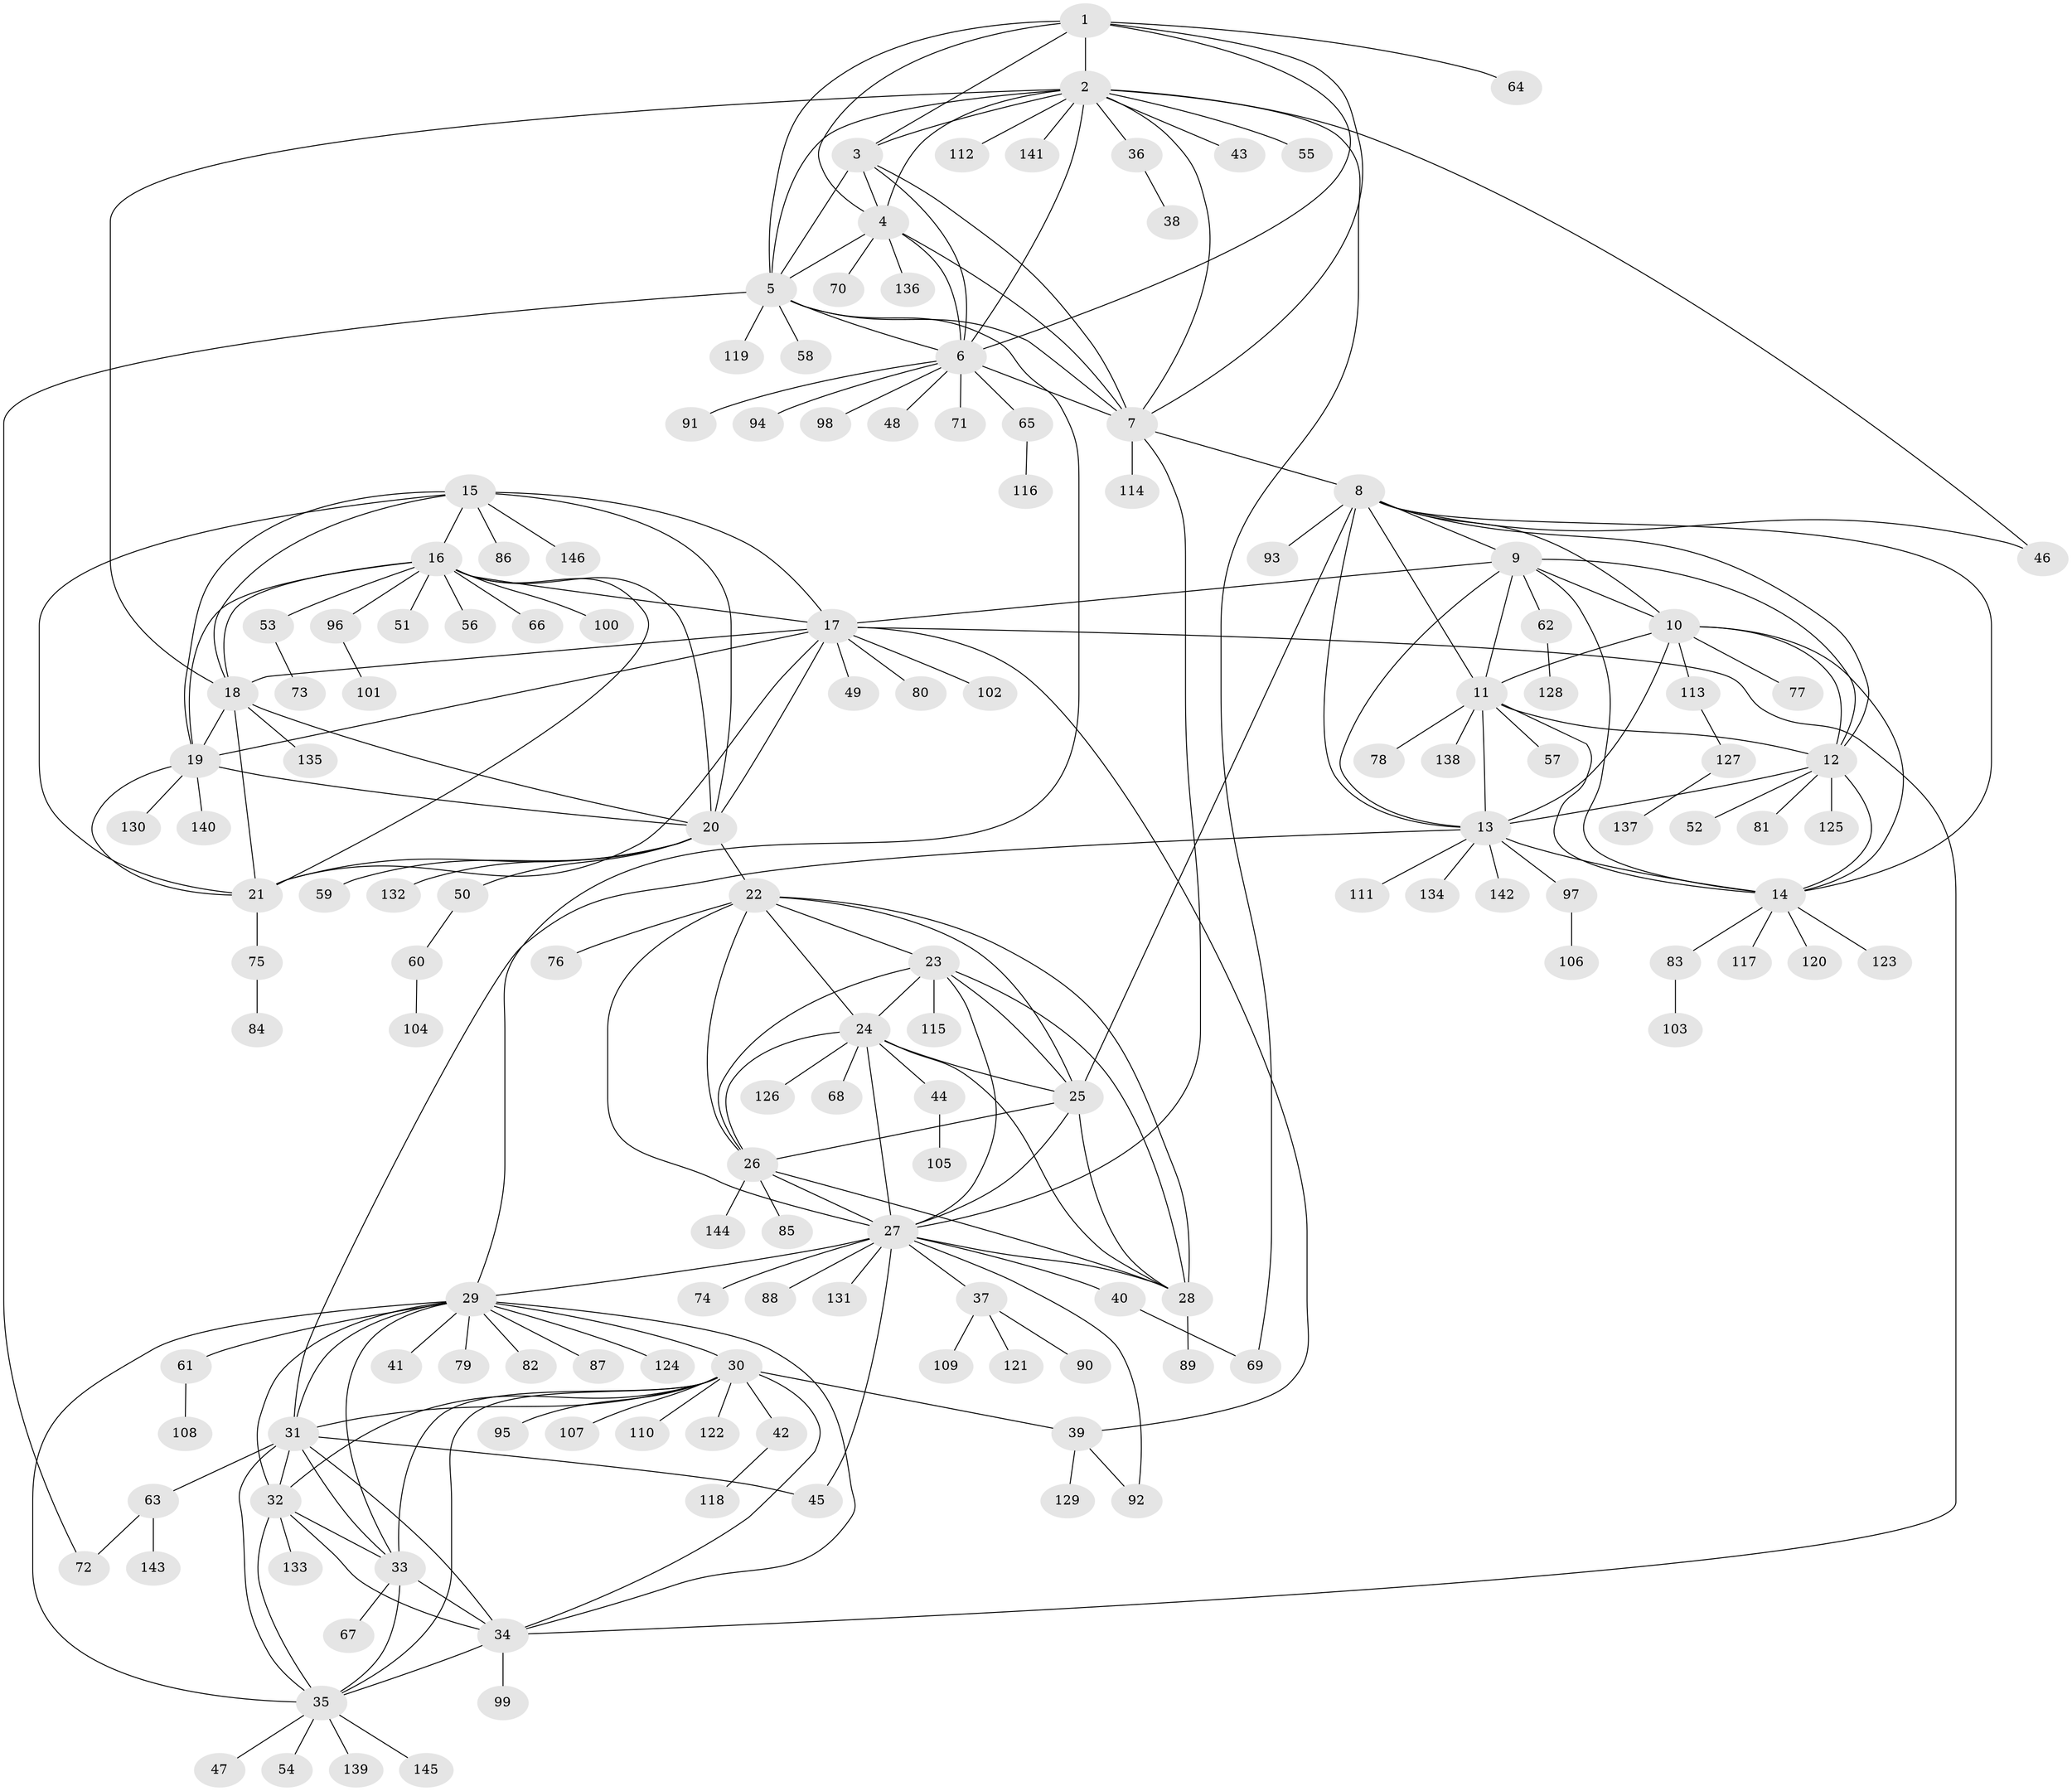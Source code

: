 // coarse degree distribution, {7: 0.05217391304347826, 13: 0.017391304347826087, 8: 0.06086956521739131, 9: 0.034782608695652174, 17: 0.008695652173913044, 10: 0.008695652173913044, 11: 0.008695652173913044, 6: 0.008695652173913044, 12: 0.017391304347826087, 4: 0.017391304347826087, 5: 0.008695652173913044, 2: 0.10434782608695652, 1: 0.6521739130434783}
// Generated by graph-tools (version 1.1) at 2025/42/03/06/25 10:42:12]
// undirected, 146 vertices, 232 edges
graph export_dot {
graph [start="1"]
  node [color=gray90,style=filled];
  1;
  2;
  3;
  4;
  5;
  6;
  7;
  8;
  9;
  10;
  11;
  12;
  13;
  14;
  15;
  16;
  17;
  18;
  19;
  20;
  21;
  22;
  23;
  24;
  25;
  26;
  27;
  28;
  29;
  30;
  31;
  32;
  33;
  34;
  35;
  36;
  37;
  38;
  39;
  40;
  41;
  42;
  43;
  44;
  45;
  46;
  47;
  48;
  49;
  50;
  51;
  52;
  53;
  54;
  55;
  56;
  57;
  58;
  59;
  60;
  61;
  62;
  63;
  64;
  65;
  66;
  67;
  68;
  69;
  70;
  71;
  72;
  73;
  74;
  75;
  76;
  77;
  78;
  79;
  80;
  81;
  82;
  83;
  84;
  85;
  86;
  87;
  88;
  89;
  90;
  91;
  92;
  93;
  94;
  95;
  96;
  97;
  98;
  99;
  100;
  101;
  102;
  103;
  104;
  105;
  106;
  107;
  108;
  109;
  110;
  111;
  112;
  113;
  114;
  115;
  116;
  117;
  118;
  119;
  120;
  121;
  122;
  123;
  124;
  125;
  126;
  127;
  128;
  129;
  130;
  131;
  132;
  133;
  134;
  135;
  136;
  137;
  138;
  139;
  140;
  141;
  142;
  143;
  144;
  145;
  146;
  1 -- 2;
  1 -- 3;
  1 -- 4;
  1 -- 5;
  1 -- 6;
  1 -- 7;
  1 -- 64;
  2 -- 3;
  2 -- 4;
  2 -- 5;
  2 -- 6;
  2 -- 7;
  2 -- 18;
  2 -- 36;
  2 -- 43;
  2 -- 46;
  2 -- 55;
  2 -- 69;
  2 -- 112;
  2 -- 141;
  3 -- 4;
  3 -- 5;
  3 -- 6;
  3 -- 7;
  4 -- 5;
  4 -- 6;
  4 -- 7;
  4 -- 70;
  4 -- 136;
  5 -- 6;
  5 -- 7;
  5 -- 29;
  5 -- 58;
  5 -- 72;
  5 -- 119;
  6 -- 7;
  6 -- 48;
  6 -- 65;
  6 -- 71;
  6 -- 91;
  6 -- 94;
  6 -- 98;
  7 -- 8;
  7 -- 27;
  7 -- 114;
  8 -- 9;
  8 -- 10;
  8 -- 11;
  8 -- 12;
  8 -- 13;
  8 -- 14;
  8 -- 25;
  8 -- 46;
  8 -- 93;
  9 -- 10;
  9 -- 11;
  9 -- 12;
  9 -- 13;
  9 -- 14;
  9 -- 17;
  9 -- 62;
  10 -- 11;
  10 -- 12;
  10 -- 13;
  10 -- 14;
  10 -- 77;
  10 -- 113;
  11 -- 12;
  11 -- 13;
  11 -- 14;
  11 -- 57;
  11 -- 78;
  11 -- 138;
  12 -- 13;
  12 -- 14;
  12 -- 52;
  12 -- 81;
  12 -- 125;
  13 -- 14;
  13 -- 31;
  13 -- 97;
  13 -- 111;
  13 -- 134;
  13 -- 142;
  14 -- 83;
  14 -- 117;
  14 -- 120;
  14 -- 123;
  15 -- 16;
  15 -- 17;
  15 -- 18;
  15 -- 19;
  15 -- 20;
  15 -- 21;
  15 -- 86;
  15 -- 146;
  16 -- 17;
  16 -- 18;
  16 -- 19;
  16 -- 20;
  16 -- 21;
  16 -- 51;
  16 -- 53;
  16 -- 56;
  16 -- 66;
  16 -- 96;
  16 -- 100;
  17 -- 18;
  17 -- 19;
  17 -- 20;
  17 -- 21;
  17 -- 34;
  17 -- 39;
  17 -- 49;
  17 -- 80;
  17 -- 102;
  18 -- 19;
  18 -- 20;
  18 -- 21;
  18 -- 135;
  19 -- 20;
  19 -- 21;
  19 -- 130;
  19 -- 140;
  20 -- 21;
  20 -- 22;
  20 -- 50;
  20 -- 59;
  20 -- 132;
  21 -- 75;
  22 -- 23;
  22 -- 24;
  22 -- 25;
  22 -- 26;
  22 -- 27;
  22 -- 28;
  22 -- 76;
  23 -- 24;
  23 -- 25;
  23 -- 26;
  23 -- 27;
  23 -- 28;
  23 -- 115;
  24 -- 25;
  24 -- 26;
  24 -- 27;
  24 -- 28;
  24 -- 44;
  24 -- 68;
  24 -- 126;
  25 -- 26;
  25 -- 27;
  25 -- 28;
  26 -- 27;
  26 -- 28;
  26 -- 85;
  26 -- 144;
  27 -- 28;
  27 -- 29;
  27 -- 37;
  27 -- 40;
  27 -- 45;
  27 -- 74;
  27 -- 88;
  27 -- 92;
  27 -- 131;
  28 -- 89;
  29 -- 30;
  29 -- 31;
  29 -- 32;
  29 -- 33;
  29 -- 34;
  29 -- 35;
  29 -- 41;
  29 -- 61;
  29 -- 79;
  29 -- 82;
  29 -- 87;
  29 -- 124;
  30 -- 31;
  30 -- 32;
  30 -- 33;
  30 -- 34;
  30 -- 35;
  30 -- 39;
  30 -- 42;
  30 -- 95;
  30 -- 107;
  30 -- 110;
  30 -- 122;
  31 -- 32;
  31 -- 33;
  31 -- 34;
  31 -- 35;
  31 -- 45;
  31 -- 63;
  32 -- 33;
  32 -- 34;
  32 -- 35;
  32 -- 133;
  33 -- 34;
  33 -- 35;
  33 -- 67;
  34 -- 35;
  34 -- 99;
  35 -- 47;
  35 -- 54;
  35 -- 139;
  35 -- 145;
  36 -- 38;
  37 -- 90;
  37 -- 109;
  37 -- 121;
  39 -- 92;
  39 -- 129;
  40 -- 69;
  42 -- 118;
  44 -- 105;
  50 -- 60;
  53 -- 73;
  60 -- 104;
  61 -- 108;
  62 -- 128;
  63 -- 72;
  63 -- 143;
  65 -- 116;
  75 -- 84;
  83 -- 103;
  96 -- 101;
  97 -- 106;
  113 -- 127;
  127 -- 137;
}
